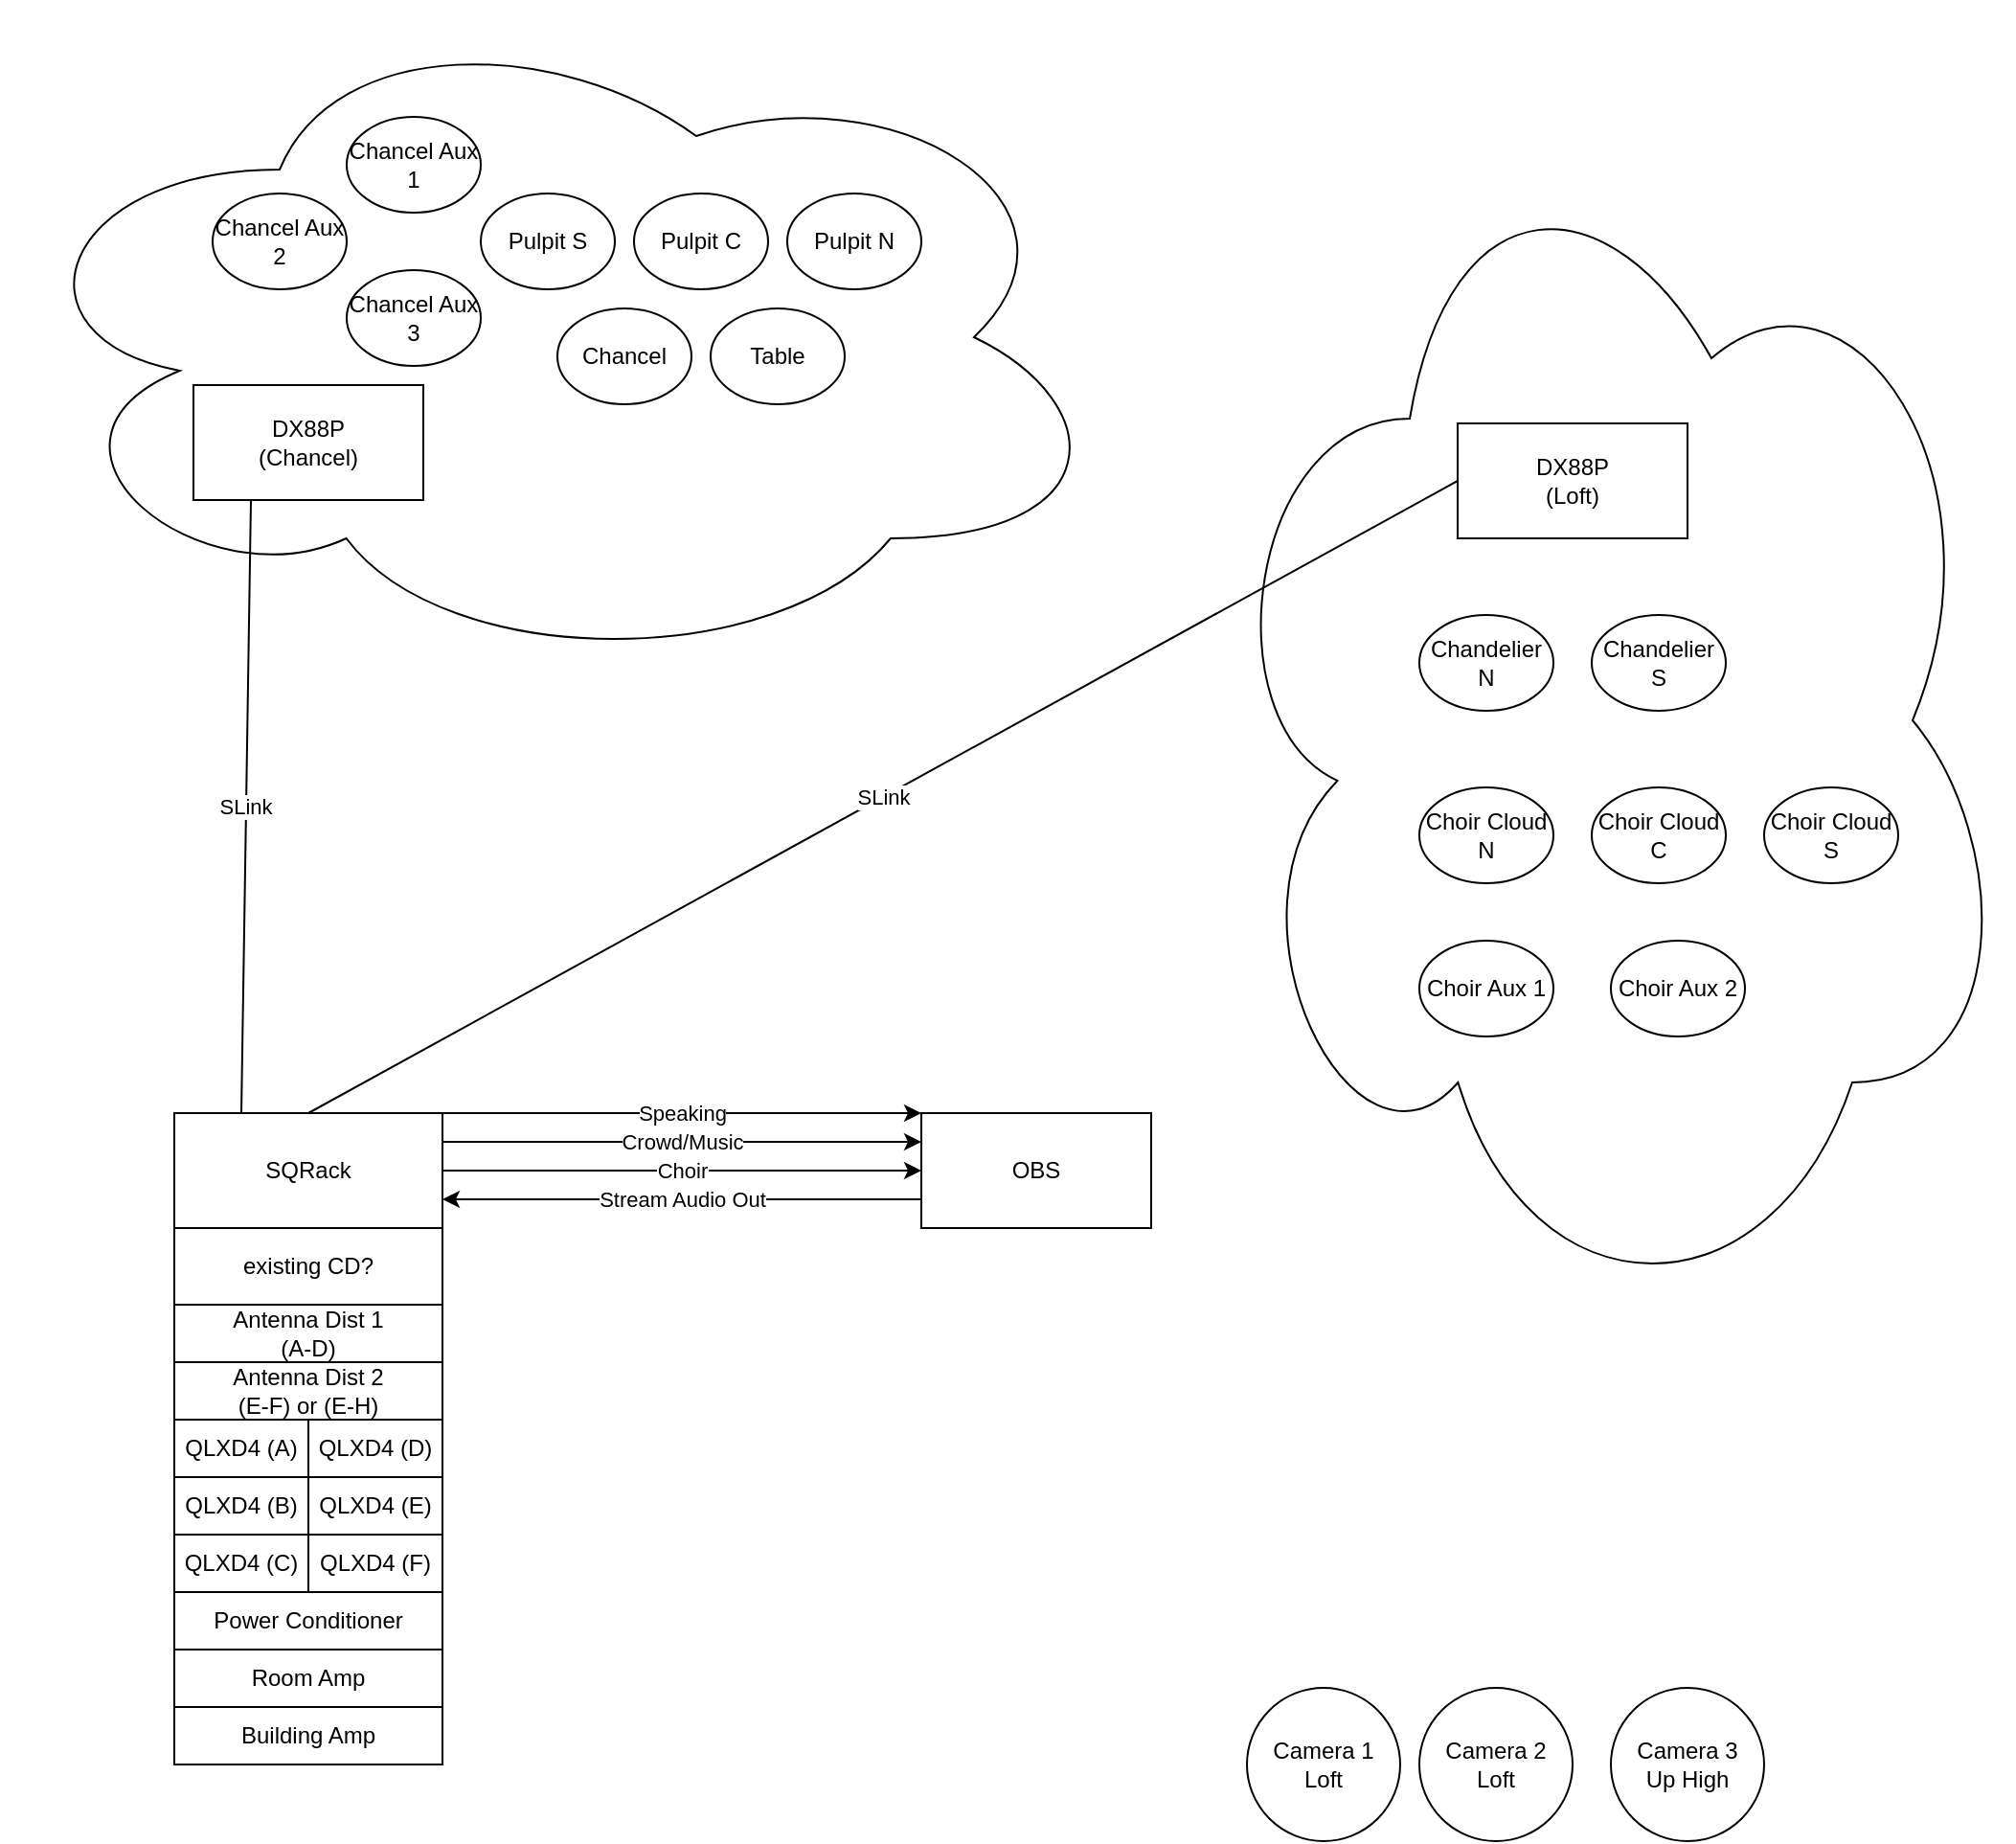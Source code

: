 <mxfile version="26.0.16">
  <diagram name="Page-1" id="52a04d89-c75d-2922-d76d-85b35f80e030">
    <mxGraphModel dx="1416" dy="1628" grid="1" gridSize="10" guides="1" tooltips="1" connect="1" arrows="1" fold="1" page="1" pageScale="1" pageWidth="1100" pageHeight="850" background="none" math="0" shadow="0">
      <root>
        <mxCell id="0" />
        <mxCell id="1" parent="0" />
        <mxCell id="GR_ayZXCXjRKMkKXi60Q-20" value="" style="ellipse;shape=cloud;whiteSpace=wrap;html=1;" vertex="1" parent="1">
          <mxGeometry y="-140" width="580" height="350" as="geometry" />
        </mxCell>
        <mxCell id="GR_ayZXCXjRKMkKXi60Q-18" value="" style="ellipse;shape=cloud;whiteSpace=wrap;html=1;" vertex="1" parent="1">
          <mxGeometry x="630" y="-80" width="420" height="630" as="geometry" />
        </mxCell>
        <mxCell id="GR_ayZXCXjRKMkKXi60Q-1" value="SQRack" style="rounded=0;whiteSpace=wrap;html=1;" vertex="1" parent="1">
          <mxGeometry x="90" y="440" width="140" height="60" as="geometry" />
        </mxCell>
        <mxCell id="GR_ayZXCXjRKMkKXi60Q-2" value="DX88P&lt;div&gt;(Chancel)&lt;/div&gt;" style="rounded=0;whiteSpace=wrap;html=1;" vertex="1" parent="1">
          <mxGeometry x="100" y="60" width="120" height="60" as="geometry" />
        </mxCell>
        <mxCell id="GR_ayZXCXjRKMkKXi60Q-3" value="SLink" style="endArrow=none;html=1;rounded=0;entryX=0.25;entryY=1;entryDx=0;entryDy=0;exitX=0.25;exitY=0;exitDx=0;exitDy=0;" edge="1" parent="1" source="GR_ayZXCXjRKMkKXi60Q-1" target="GR_ayZXCXjRKMkKXi60Q-2">
          <mxGeometry width="50" height="50" relative="1" as="geometry">
            <mxPoint x="520" y="430" as="sourcePoint" />
            <mxPoint x="570" y="380" as="targetPoint" />
          </mxGeometry>
        </mxCell>
        <mxCell id="GR_ayZXCXjRKMkKXi60Q-4" value="OBS" style="rounded=0;whiteSpace=wrap;html=1;" vertex="1" parent="1">
          <mxGeometry x="480" y="440" width="120" height="60" as="geometry" />
        </mxCell>
        <mxCell id="GR_ayZXCXjRKMkKXi60Q-5" value="Speaking" style="endArrow=classic;html=1;rounded=0;exitX=1;exitY=0;exitDx=0;exitDy=0;entryX=0;entryY=0;entryDx=0;entryDy=0;" edge="1" parent="1" source="GR_ayZXCXjRKMkKXi60Q-1" target="GR_ayZXCXjRKMkKXi60Q-4">
          <mxGeometry width="50" height="50" relative="1" as="geometry">
            <mxPoint x="520" y="600" as="sourcePoint" />
            <mxPoint x="570" y="550" as="targetPoint" />
          </mxGeometry>
        </mxCell>
        <mxCell id="GR_ayZXCXjRKMkKXi60Q-6" value="Crowd/Music" style="endArrow=classic;html=1;rounded=0;exitX=1;exitY=0.25;exitDx=0;exitDy=0;entryX=0;entryY=0.25;entryDx=0;entryDy=0;" edge="1" parent="1" source="GR_ayZXCXjRKMkKXi60Q-1" target="GR_ayZXCXjRKMkKXi60Q-4">
          <mxGeometry width="50" height="50" relative="1" as="geometry">
            <mxPoint x="520" y="600" as="sourcePoint" />
            <mxPoint x="570" y="550" as="targetPoint" />
          </mxGeometry>
        </mxCell>
        <mxCell id="GR_ayZXCXjRKMkKXi60Q-7" value="Choir" style="endArrow=classic;html=1;rounded=0;exitX=1;exitY=0.5;exitDx=0;exitDy=0;entryX=0;entryY=0.5;entryDx=0;entryDy=0;" edge="1" parent="1" source="GR_ayZXCXjRKMkKXi60Q-1" target="GR_ayZXCXjRKMkKXi60Q-4">
          <mxGeometry width="50" height="50" relative="1" as="geometry">
            <mxPoint x="520" y="600" as="sourcePoint" />
            <mxPoint x="570" y="550" as="targetPoint" />
          </mxGeometry>
        </mxCell>
        <mxCell id="GR_ayZXCXjRKMkKXi60Q-8" value="Stream Audio Out" style="endArrow=classic;html=1;rounded=0;entryX=1;entryY=0.75;entryDx=0;entryDy=0;exitX=0;exitY=0.75;exitDx=0;exitDy=0;" edge="1" parent="1" source="GR_ayZXCXjRKMkKXi60Q-4" target="GR_ayZXCXjRKMkKXi60Q-1">
          <mxGeometry width="50" height="50" relative="1" as="geometry">
            <mxPoint x="520" y="600" as="sourcePoint" />
            <mxPoint x="570" y="550" as="targetPoint" />
          </mxGeometry>
        </mxCell>
        <mxCell id="GR_ayZXCXjRKMkKXi60Q-9" value="DX88P&lt;div&gt;(Loft)&lt;/div&gt;" style="rounded=0;whiteSpace=wrap;html=1;" vertex="1" parent="1">
          <mxGeometry x="760" y="80" width="120" height="60" as="geometry" />
        </mxCell>
        <mxCell id="GR_ayZXCXjRKMkKXi60Q-10" value="Chandelier N" style="ellipse;whiteSpace=wrap;html=1;" vertex="1" parent="1">
          <mxGeometry x="740" y="180" width="70" height="50" as="geometry" />
        </mxCell>
        <mxCell id="GR_ayZXCXjRKMkKXi60Q-11" value="Chandelier S" style="ellipse;whiteSpace=wrap;html=1;" vertex="1" parent="1">
          <mxGeometry x="830" y="180" width="70" height="50" as="geometry" />
        </mxCell>
        <mxCell id="GR_ayZXCXjRKMkKXi60Q-12" value="Choir Cloud N" style="ellipse;whiteSpace=wrap;html=1;" vertex="1" parent="1">
          <mxGeometry x="740" y="270" width="70" height="50" as="geometry" />
        </mxCell>
        <mxCell id="GR_ayZXCXjRKMkKXi60Q-13" value="Choir Cloud C" style="ellipse;whiteSpace=wrap;html=1;" vertex="1" parent="1">
          <mxGeometry x="830" y="270" width="70" height="50" as="geometry" />
        </mxCell>
        <mxCell id="GR_ayZXCXjRKMkKXi60Q-14" value="Choir Cloud S" style="ellipse;whiteSpace=wrap;html=1;" vertex="1" parent="1">
          <mxGeometry x="920" y="270" width="70" height="50" as="geometry" />
        </mxCell>
        <mxCell id="GR_ayZXCXjRKMkKXi60Q-15" value="Choir Aux 1" style="ellipse;whiteSpace=wrap;html=1;" vertex="1" parent="1">
          <mxGeometry x="740" y="350" width="70" height="50" as="geometry" />
        </mxCell>
        <mxCell id="GR_ayZXCXjRKMkKXi60Q-16" value="Choir Aux 2" style="ellipse;whiteSpace=wrap;html=1;" vertex="1" parent="1">
          <mxGeometry x="840" y="350" width="70" height="50" as="geometry" />
        </mxCell>
        <mxCell id="GR_ayZXCXjRKMkKXi60Q-17" value="Antenna Dist 1&lt;div&gt;(A-D)&lt;/div&gt;" style="rounded=0;whiteSpace=wrap;html=1;" vertex="1" parent="1">
          <mxGeometry x="90" y="540" width="140" height="30" as="geometry" />
        </mxCell>
        <mxCell id="GR_ayZXCXjRKMkKXi60Q-19" value="SLink" style="endArrow=none;html=1;rounded=0;exitX=0.5;exitY=0;exitDx=0;exitDy=0;entryX=0;entryY=0.5;entryDx=0;entryDy=0;" edge="1" parent="1" source="GR_ayZXCXjRKMkKXi60Q-1" target="GR_ayZXCXjRKMkKXi60Q-9">
          <mxGeometry width="50" height="50" relative="1" as="geometry">
            <mxPoint x="520" y="330" as="sourcePoint" />
            <mxPoint x="560" y="80" as="targetPoint" />
          </mxGeometry>
        </mxCell>
        <mxCell id="GR_ayZXCXjRKMkKXi60Q-21" value="Chancel Aux 2" style="ellipse;whiteSpace=wrap;html=1;" vertex="1" parent="1">
          <mxGeometry x="110" y="-40" width="70" height="50" as="geometry" />
        </mxCell>
        <mxCell id="GR_ayZXCXjRKMkKXi60Q-22" value="Chancel Aux 1" style="ellipse;whiteSpace=wrap;html=1;" vertex="1" parent="1">
          <mxGeometry x="180" y="-80" width="70" height="50" as="geometry" />
        </mxCell>
        <mxCell id="GR_ayZXCXjRKMkKXi60Q-23" value="Chancel" style="ellipse;whiteSpace=wrap;html=1;" vertex="1" parent="1">
          <mxGeometry x="290" y="20" width="70" height="50" as="geometry" />
        </mxCell>
        <mxCell id="GR_ayZXCXjRKMkKXi60Q-24" value="Table" style="ellipse;whiteSpace=wrap;html=1;" vertex="1" parent="1">
          <mxGeometry x="370" y="20" width="70" height="50" as="geometry" />
        </mxCell>
        <mxCell id="GR_ayZXCXjRKMkKXi60Q-25" value="Pulpit S" style="ellipse;whiteSpace=wrap;html=1;" vertex="1" parent="1">
          <mxGeometry x="250" y="-40" width="70" height="50" as="geometry" />
        </mxCell>
        <mxCell id="GR_ayZXCXjRKMkKXi60Q-26" value="Pulpit C" style="ellipse;whiteSpace=wrap;html=1;" vertex="1" parent="1">
          <mxGeometry x="330" y="-40" width="70" height="50" as="geometry" />
        </mxCell>
        <mxCell id="GR_ayZXCXjRKMkKXi60Q-27" value="Pulpit N" style="ellipse;whiteSpace=wrap;html=1;" vertex="1" parent="1">
          <mxGeometry x="410" y="-40" width="70" height="50" as="geometry" />
        </mxCell>
        <mxCell id="GR_ayZXCXjRKMkKXi60Q-28" value="Chancel Aux 3" style="ellipse;whiteSpace=wrap;html=1;" vertex="1" parent="1">
          <mxGeometry x="180" width="70" height="50" as="geometry" />
        </mxCell>
        <mxCell id="GR_ayZXCXjRKMkKXi60Q-29" value="Antenna Dist 2&lt;div&gt;(E-F) or (E-H)&lt;/div&gt;" style="rounded=0;whiteSpace=wrap;html=1;" vertex="1" parent="1">
          <mxGeometry x="90" y="570" width="140" height="30" as="geometry" />
        </mxCell>
        <mxCell id="GR_ayZXCXjRKMkKXi60Q-30" value="QLXD4 (A)" style="rounded=0;whiteSpace=wrap;html=1;" vertex="1" parent="1">
          <mxGeometry x="90" y="600" width="70" height="30" as="geometry" />
        </mxCell>
        <mxCell id="GR_ayZXCXjRKMkKXi60Q-31" value="QLXD4 (D)" style="rounded=0;whiteSpace=wrap;html=1;" vertex="1" parent="1">
          <mxGeometry x="160" y="600" width="70" height="30" as="geometry" />
        </mxCell>
        <mxCell id="GR_ayZXCXjRKMkKXi60Q-32" value="QLXD4 (B)" style="rounded=0;whiteSpace=wrap;html=1;" vertex="1" parent="1">
          <mxGeometry x="90" y="630" width="70" height="30" as="geometry" />
        </mxCell>
        <mxCell id="GR_ayZXCXjRKMkKXi60Q-33" value="QLXD4 (E)" style="rounded=0;whiteSpace=wrap;html=1;" vertex="1" parent="1">
          <mxGeometry x="160" y="630" width="70" height="30" as="geometry" />
        </mxCell>
        <mxCell id="GR_ayZXCXjRKMkKXi60Q-34" value="QLXD4 (C)" style="rounded=0;whiteSpace=wrap;html=1;" vertex="1" parent="1">
          <mxGeometry x="90" y="660" width="70" height="30" as="geometry" />
        </mxCell>
        <mxCell id="GR_ayZXCXjRKMkKXi60Q-35" value="QLXD4 (F)" style="rounded=0;whiteSpace=wrap;html=1;" vertex="1" parent="1">
          <mxGeometry x="160" y="660" width="70" height="30" as="geometry" />
        </mxCell>
        <mxCell id="GR_ayZXCXjRKMkKXi60Q-37" value="existing CD?" style="rounded=0;whiteSpace=wrap;html=1;" vertex="1" parent="1">
          <mxGeometry x="90" y="500" width="140" height="40" as="geometry" />
        </mxCell>
        <mxCell id="GR_ayZXCXjRKMkKXi60Q-38" value="Power Conditioner" style="rounded=0;whiteSpace=wrap;html=1;" vertex="1" parent="1">
          <mxGeometry x="90" y="690" width="140" height="30" as="geometry" />
        </mxCell>
        <mxCell id="GR_ayZXCXjRKMkKXi60Q-39" value="Room Amp" style="rounded=0;whiteSpace=wrap;html=1;" vertex="1" parent="1">
          <mxGeometry x="90" y="720" width="140" height="30" as="geometry" />
        </mxCell>
        <mxCell id="GR_ayZXCXjRKMkKXi60Q-40" value="Building Amp" style="rounded=0;whiteSpace=wrap;html=1;" vertex="1" parent="1">
          <mxGeometry x="90" y="750" width="140" height="30" as="geometry" />
        </mxCell>
        <mxCell id="GR_ayZXCXjRKMkKXi60Q-41" value="Camera 3&lt;div&gt;Up High&lt;/div&gt;" style="ellipse;whiteSpace=wrap;html=1;aspect=fixed;" vertex="1" parent="1">
          <mxGeometry x="840" y="740" width="80" height="80" as="geometry" />
        </mxCell>
        <mxCell id="GR_ayZXCXjRKMkKXi60Q-42" value="Camera 1&lt;div&gt;Loft&lt;/div&gt;" style="ellipse;whiteSpace=wrap;html=1;aspect=fixed;" vertex="1" parent="1">
          <mxGeometry x="650" y="740" width="80" height="80" as="geometry" />
        </mxCell>
        <mxCell id="GR_ayZXCXjRKMkKXi60Q-43" value="Camera 2&lt;div&gt;Loft&lt;/div&gt;" style="ellipse;whiteSpace=wrap;html=1;aspect=fixed;" vertex="1" parent="1">
          <mxGeometry x="740" y="740" width="80" height="80" as="geometry" />
        </mxCell>
      </root>
    </mxGraphModel>
  </diagram>
</mxfile>
